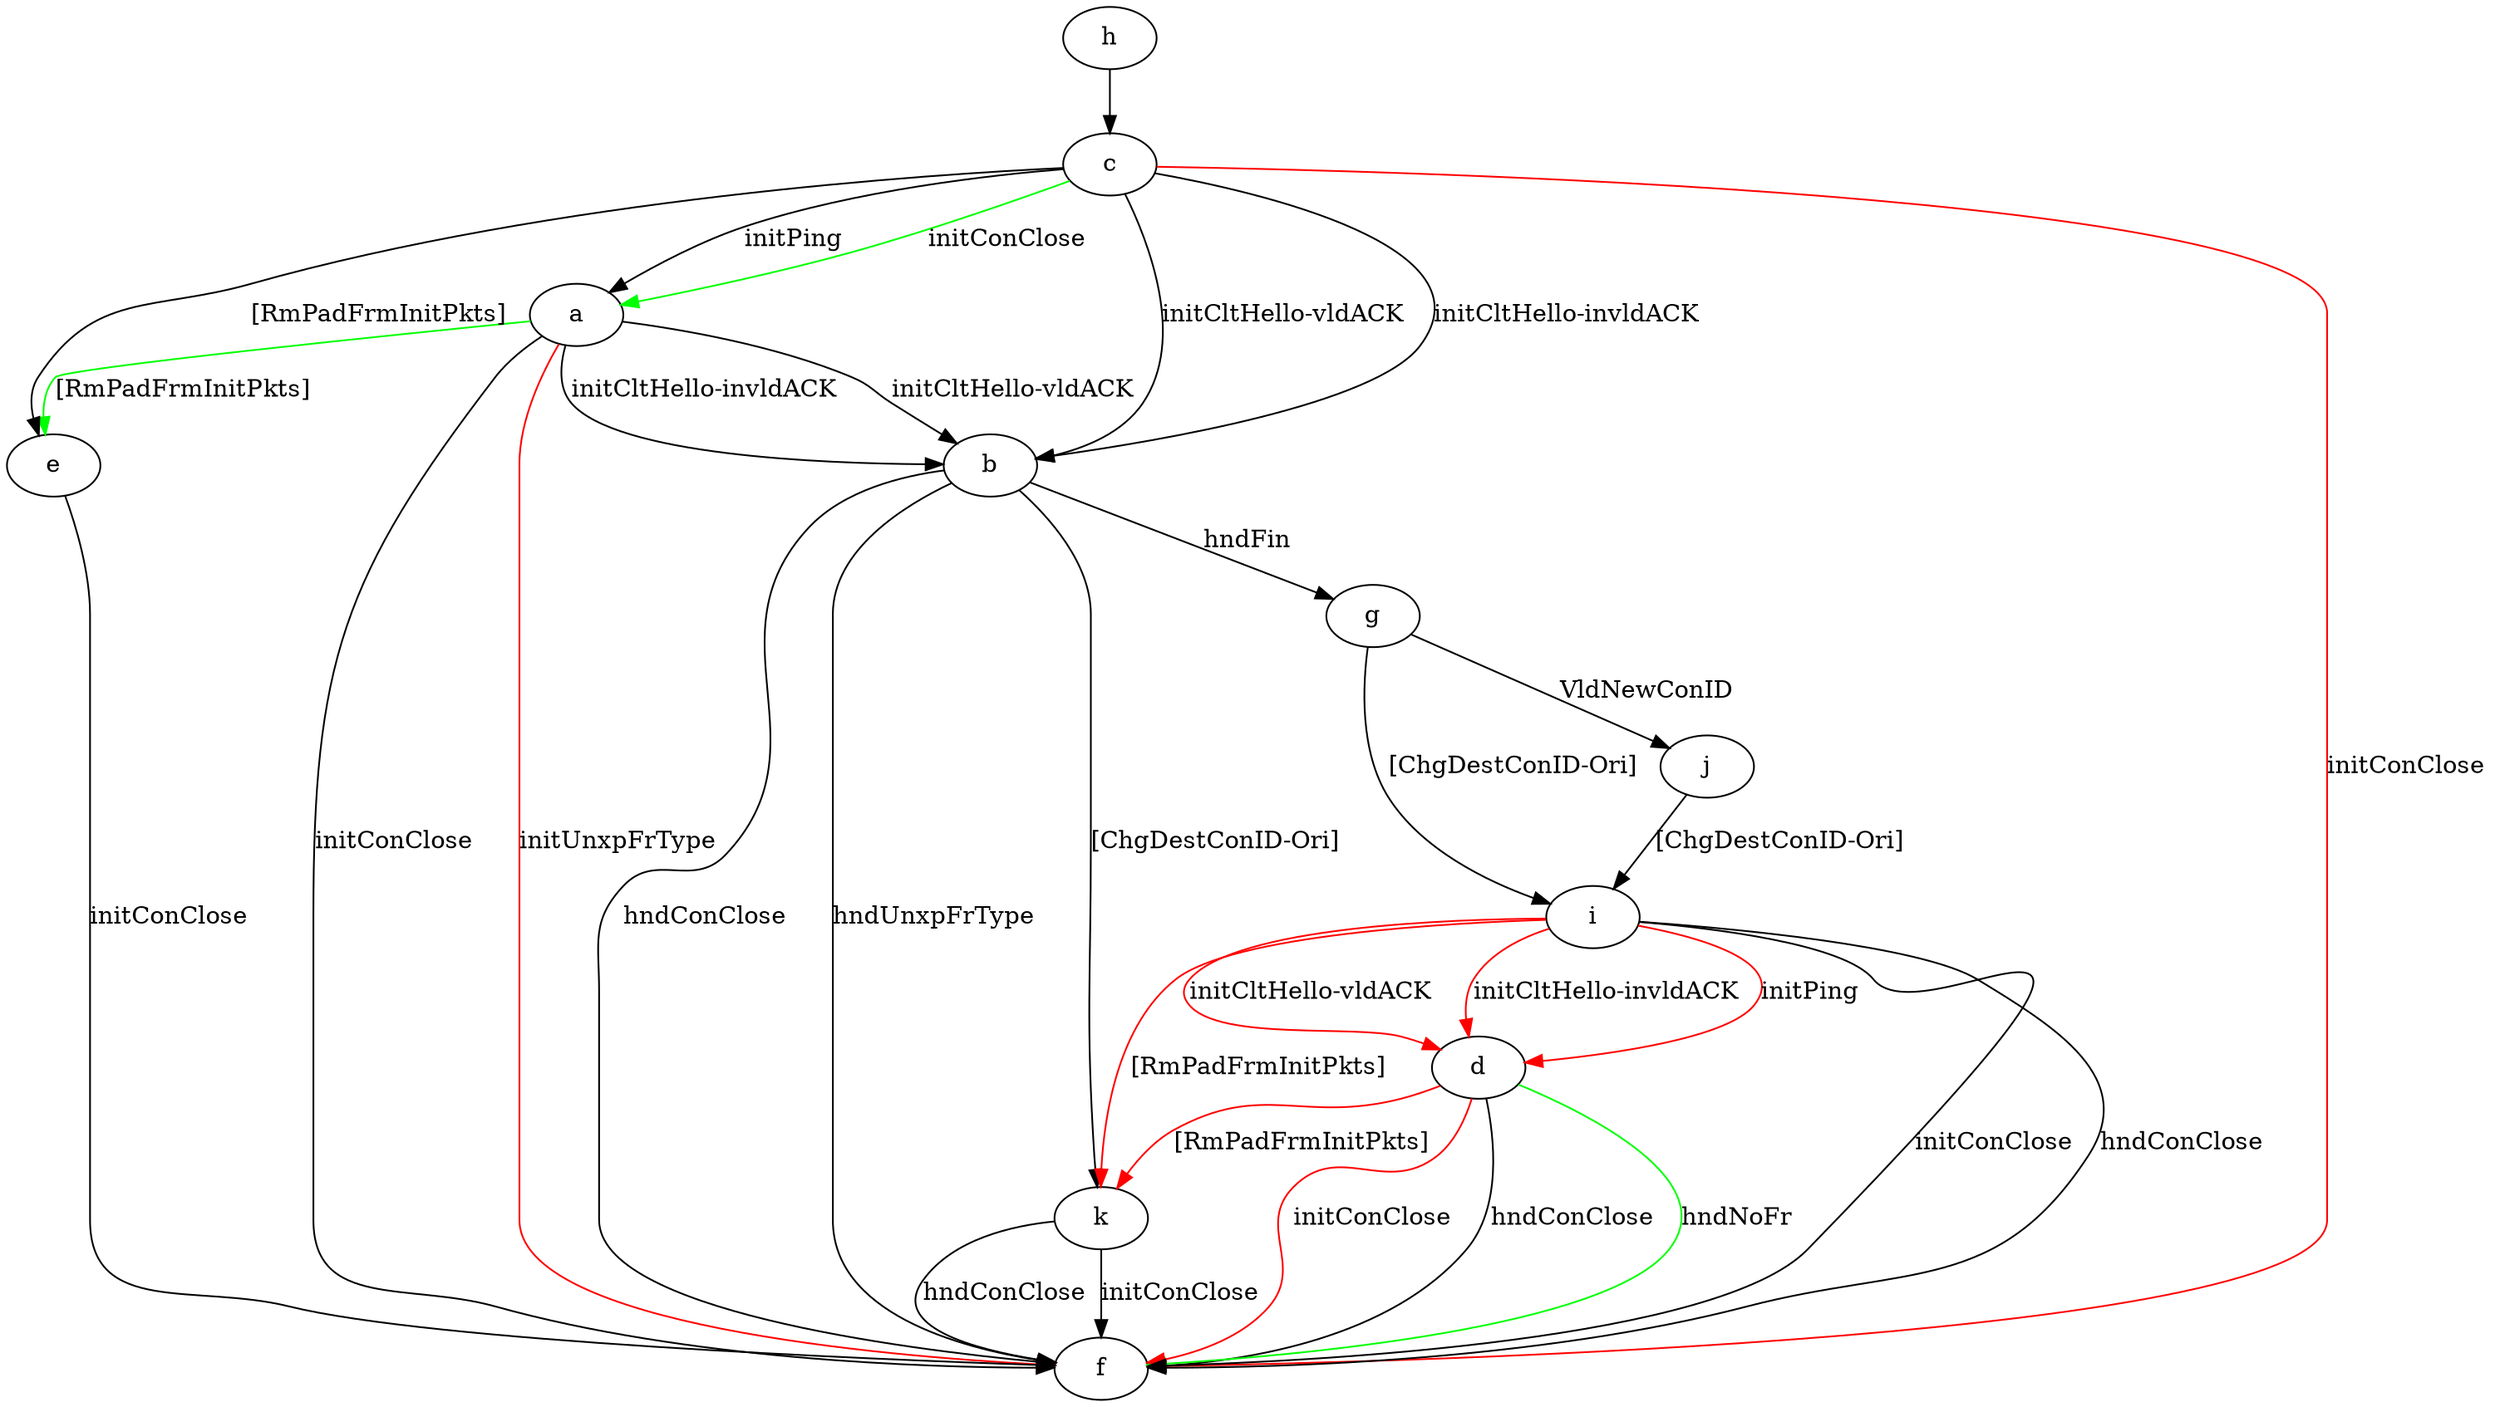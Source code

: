 digraph "" {
	a -> b	[key=0,
		label="initCltHello-vldACK "];
	a -> b	[key=1,
		label="initCltHello-invldACK "];
	a -> e	[key=0,
		color=green,
		label="[RmPadFrmInitPkts] "];
	a -> f	[key=0,
		label="initConClose "];
	a -> f	[key=1,
		color=red,
		label="initUnxpFrType "];
	b -> f	[key=0,
		label="hndConClose "];
	b -> f	[key=1,
		label="hndUnxpFrType "];
	b -> g	[key=0,
		label="hndFin "];
	b -> k	[key=0,
		label="[ChgDestConID-Ori] "];
	c -> a	[key=0,
		label="initPing "];
	c -> a	[key=1,
		color=green,
		label="initConClose "];
	c -> b	[key=0,
		label="initCltHello-vldACK "];
	c -> b	[key=1,
		label="initCltHello-invldACK "];
	c -> e	[key=0,
		label="[RmPadFrmInitPkts] "];
	c -> f	[key=0,
		color=red,
		label="initConClose "];
	d -> f	[key=0,
		label="hndConClose "];
	d -> f	[key=1,
		color=green,
		label="hndNoFr "];
	d -> f	[key=2,
		color=red,
		label="initConClose "];
	d -> k	[key=0,
		color=red,
		label="[RmPadFrmInitPkts] "];
	e -> f	[key=0,
		label="initConClose "];
	g -> i	[key=0,
		label="[ChgDestConID-Ori] "];
	g -> j	[key=0,
		label="VldNewConID "];
	h -> c	[key=0];
	i -> d	[key=0,
		color=red,
		label="initPing "];
	i -> d	[key=1,
		color=red,
		label="initCltHello-vldACK "];
	i -> d	[key=2,
		color=red,
		label="initCltHello-invldACK "];
	i -> f	[key=0,
		label="initConClose "];
	i -> f	[key=1,
		label="hndConClose "];
	i -> k	[key=0,
		color=red,
		label="[RmPadFrmInitPkts] "];
	j -> i	[key=0,
		label="[ChgDestConID-Ori] "];
	k -> f	[key=0,
		label="initConClose "];
	k -> f	[key=1,
		label="hndConClose "];
}
